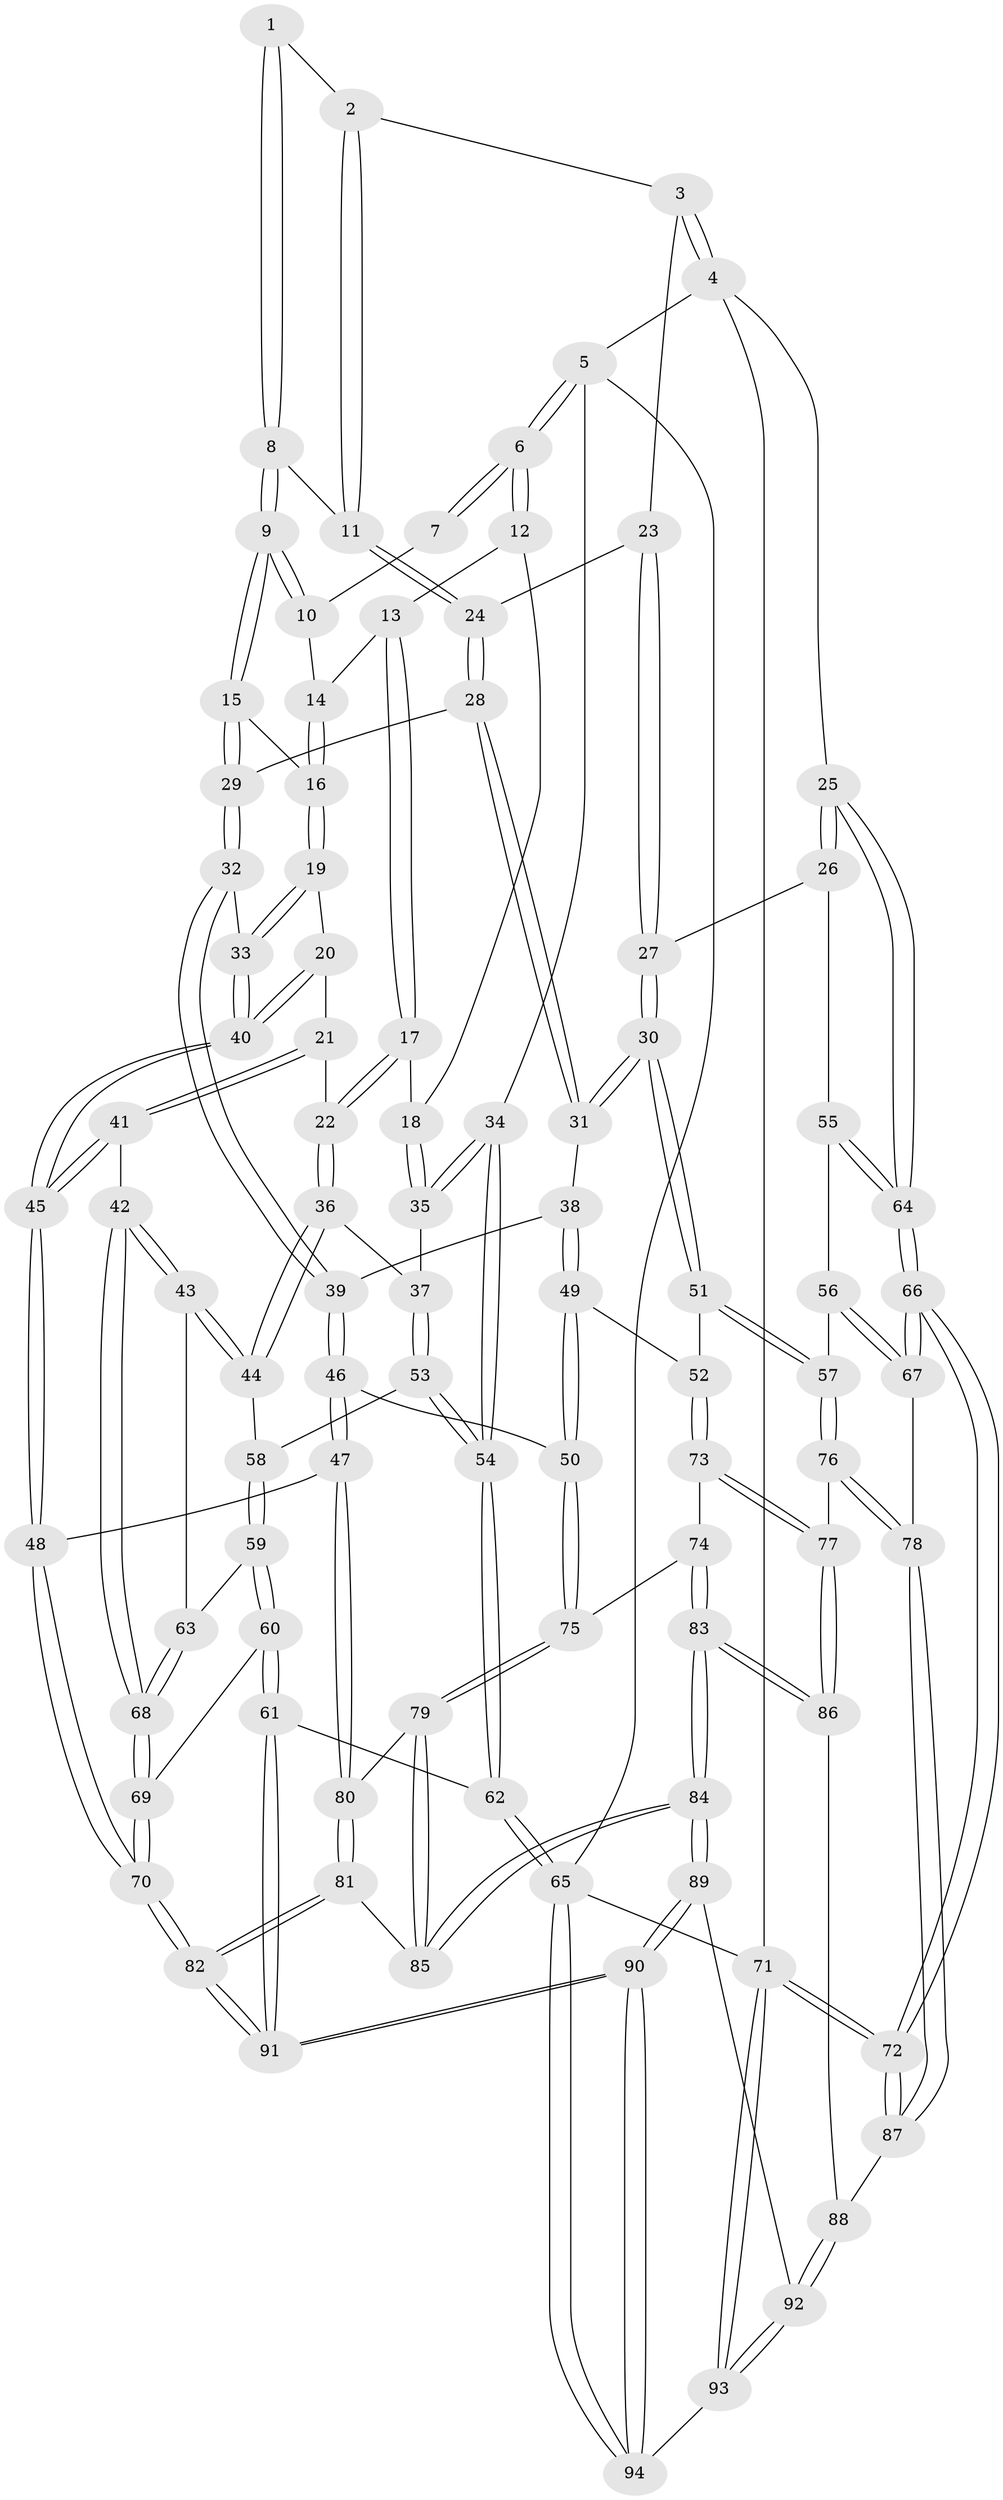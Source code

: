 // coarse degree distribution, {3: 0.3157894736842105, 6: 0.02631578947368421, 5: 0.10526315789473684, 4: 0.3684210526315789, 2: 0.18421052631578946}
// Generated by graph-tools (version 1.1) at 2025/54/03/04/25 22:54:46]
// undirected, 94 vertices, 232 edges
graph export_dot {
  node [color=gray90,style=filled];
  1 [pos="+0.47743757718502783+0"];
  2 [pos="+0.8676976928761726+0"];
  3 [pos="+1+0"];
  4 [pos="+1+0"];
  5 [pos="+0+0"];
  6 [pos="+0+0"];
  7 [pos="+0.386600031733567+0"];
  8 [pos="+0.5035253438323798+0"];
  9 [pos="+0.4313215332424318+0.14173118281982483"];
  10 [pos="+0.26557747355442857+0.06698449247821674"];
  11 [pos="+0.6586297699500936+0.13729098100163745"];
  12 [pos="+0.19045304724520676+0.08218903221760496"];
  13 [pos="+0.22959834436660437+0.09447056723648843"];
  14 [pos="+0.23627079188899955+0.09152643261517858"];
  15 [pos="+0.4226672540709213+0.20691149019813235"];
  16 [pos="+0.38680558046061075+0.23001832705238662"];
  17 [pos="+0.21550104817806218+0.2422001976082919"];
  18 [pos="+0.039820539725651645+0.2151538387272058"];
  19 [pos="+0.3702120614339591+0.2465242169698325"];
  20 [pos="+0.320521170793391+0.28715088112920234"];
  21 [pos="+0.302815934859562+0.29192323589956415"];
  22 [pos="+0.2586011605913847+0.2868209045618611"];
  23 [pos="+0.8590919614386934+0.10402821994648581"];
  24 [pos="+0.6623573887595059+0.1436056476791093"];
  25 [pos="+1+0.32783216634865137"];
  26 [pos="+1+0.3453433931811195"];
  27 [pos="+0.8822741545012418+0.30127800588254433"];
  28 [pos="+0.6424746885011304+0.25238998003464386"];
  29 [pos="+0.5098833854667154+0.25590315455886165"];
  30 [pos="+0.735666531188948+0.36342383157858904"];
  31 [pos="+0.7043769628766194+0.3450804500244635"];
  32 [pos="+0.49114080375629066+0.39245688919907373"];
  33 [pos="+0.4762728255092506+0.3931856250350312"];
  34 [pos="+0+0.19612410914355377"];
  35 [pos="+0+0.2366868426378426"];
  36 [pos="+0.13901995016593818+0.4253243389915688"];
  37 [pos="+0+0.29827809215986983"];
  38 [pos="+0.5470701078867422+0.42496284781576044"];
  39 [pos="+0.5225184673641969+0.42048341897945324"];
  40 [pos="+0.41100146974672763+0.40792097596571025"];
  41 [pos="+0.30045696399572897+0.533533021003818"];
  42 [pos="+0.2607190724712203+0.528375201462131"];
  43 [pos="+0.2193254744737428+0.5093758901310197"];
  44 [pos="+0.14740112079110282+0.45664352801889496"];
  45 [pos="+0.34515213336228506+0.556792567430586"];
  46 [pos="+0.42705520945547315+0.5727936637343033"];
  47 [pos="+0.37445714811129854+0.5776550567711551"];
  48 [pos="+0.35776008151675925+0.572016162977105"];
  49 [pos="+0.5887740374619326+0.5532773183713965"];
  50 [pos="+0.4921583146666912+0.5892789481433106"];
  51 [pos="+0.7444136498750752+0.5084834411233091"];
  52 [pos="+0.6510533984685206+0.5664634958999274"];
  53 [pos="+0.03330628713595978+0.5152020621803419"];
  54 [pos="+0+0.6652848235226921"];
  55 [pos="+0.9247925319281439+0.5062825867638995"];
  56 [pos="+0.9141793766234726+0.5209275409603733"];
  57 [pos="+0.8006107620833021+0.5527746983256318"];
  58 [pos="+0.10458114823649645+0.49833497366156704"];
  59 [pos="+0.09332185808109592+0.5586537163802449"];
  60 [pos="+0+0.743377690787895"];
  61 [pos="+0+0.7574815592253222"];
  62 [pos="+0+0.7581819823498828"];
  63 [pos="+0.1322318212156561+0.6084937201724132"];
  64 [pos="+1+0.5988908973588254"];
  65 [pos="+0+1"];
  66 [pos="+1+0.6429634857645049"];
  67 [pos="+1+0.6439775458642593"];
  68 [pos="+0.1279321335829774+0.7220084257295301"];
  69 [pos="+0.11633266714084521+0.7557532225929018"];
  70 [pos="+0.21958458031935327+0.8133674107097546"];
  71 [pos="+1+1"];
  72 [pos="+1+1"];
  73 [pos="+0.6474463513632432+0.6424007906447398"];
  74 [pos="+0.6128704764078183+0.7064172410208629"];
  75 [pos="+0.5357676479928474+0.6868504229515487"];
  76 [pos="+0.8277470473138352+0.6677426273841819"];
  77 [pos="+0.7669987551991716+0.7075495438054612"];
  78 [pos="+0.8911689464650746+0.7075216554102659"];
  79 [pos="+0.48104618629798424+0.7494647549692286"];
  80 [pos="+0.3864496386798829+0.6117767298991865"];
  81 [pos="+0.39831682774584176+0.8282170183813684"];
  82 [pos="+0.3060162106274638+0.9472037962107572"];
  83 [pos="+0.6515947494812878+0.8286676064340237"];
  84 [pos="+0.6394140526646696+0.8392007515485999"];
  85 [pos="+0.476570119812925+0.7699356051212203"];
  86 [pos="+0.6928127890612694+0.8240761612292901"];
  87 [pos="+0.9104052174100206+0.847490265917265"];
  88 [pos="+0.7702441636370106+0.8641306392713478"];
  89 [pos="+0.6215343788752759+0.8738292067675194"];
  90 [pos="+0.3319055243564615+1"];
  91 [pos="+0.323106369772436+1"];
  92 [pos="+0.7728528676318994+1"];
  93 [pos="+0.8131134681783294+1"];
  94 [pos="+0.3241022377813774+1"];
  1 -- 2;
  1 -- 8;
  1 -- 8;
  2 -- 3;
  2 -- 11;
  2 -- 11;
  3 -- 4;
  3 -- 4;
  3 -- 23;
  4 -- 5;
  4 -- 25;
  4 -- 71;
  5 -- 6;
  5 -- 6;
  5 -- 34;
  5 -- 65;
  6 -- 7;
  6 -- 7;
  6 -- 12;
  6 -- 12;
  7 -- 10;
  8 -- 9;
  8 -- 9;
  8 -- 11;
  9 -- 10;
  9 -- 10;
  9 -- 15;
  9 -- 15;
  10 -- 14;
  11 -- 24;
  11 -- 24;
  12 -- 13;
  12 -- 18;
  13 -- 14;
  13 -- 17;
  13 -- 17;
  14 -- 16;
  14 -- 16;
  15 -- 16;
  15 -- 29;
  15 -- 29;
  16 -- 19;
  16 -- 19;
  17 -- 18;
  17 -- 22;
  17 -- 22;
  18 -- 35;
  18 -- 35;
  19 -- 20;
  19 -- 33;
  19 -- 33;
  20 -- 21;
  20 -- 40;
  20 -- 40;
  21 -- 22;
  21 -- 41;
  21 -- 41;
  22 -- 36;
  22 -- 36;
  23 -- 24;
  23 -- 27;
  23 -- 27;
  24 -- 28;
  24 -- 28;
  25 -- 26;
  25 -- 26;
  25 -- 64;
  25 -- 64;
  26 -- 27;
  26 -- 55;
  27 -- 30;
  27 -- 30;
  28 -- 29;
  28 -- 31;
  28 -- 31;
  29 -- 32;
  29 -- 32;
  30 -- 31;
  30 -- 31;
  30 -- 51;
  30 -- 51;
  31 -- 38;
  32 -- 33;
  32 -- 39;
  32 -- 39;
  33 -- 40;
  33 -- 40;
  34 -- 35;
  34 -- 35;
  34 -- 54;
  34 -- 54;
  35 -- 37;
  36 -- 37;
  36 -- 44;
  36 -- 44;
  37 -- 53;
  37 -- 53;
  38 -- 39;
  38 -- 49;
  38 -- 49;
  39 -- 46;
  39 -- 46;
  40 -- 45;
  40 -- 45;
  41 -- 42;
  41 -- 45;
  41 -- 45;
  42 -- 43;
  42 -- 43;
  42 -- 68;
  42 -- 68;
  43 -- 44;
  43 -- 44;
  43 -- 63;
  44 -- 58;
  45 -- 48;
  45 -- 48;
  46 -- 47;
  46 -- 47;
  46 -- 50;
  47 -- 48;
  47 -- 80;
  47 -- 80;
  48 -- 70;
  48 -- 70;
  49 -- 50;
  49 -- 50;
  49 -- 52;
  50 -- 75;
  50 -- 75;
  51 -- 52;
  51 -- 57;
  51 -- 57;
  52 -- 73;
  52 -- 73;
  53 -- 54;
  53 -- 54;
  53 -- 58;
  54 -- 62;
  54 -- 62;
  55 -- 56;
  55 -- 64;
  55 -- 64;
  56 -- 57;
  56 -- 67;
  56 -- 67;
  57 -- 76;
  57 -- 76;
  58 -- 59;
  58 -- 59;
  59 -- 60;
  59 -- 60;
  59 -- 63;
  60 -- 61;
  60 -- 61;
  60 -- 69;
  61 -- 62;
  61 -- 91;
  61 -- 91;
  62 -- 65;
  62 -- 65;
  63 -- 68;
  63 -- 68;
  64 -- 66;
  64 -- 66;
  65 -- 94;
  65 -- 94;
  65 -- 71;
  66 -- 67;
  66 -- 67;
  66 -- 72;
  66 -- 72;
  67 -- 78;
  68 -- 69;
  68 -- 69;
  69 -- 70;
  69 -- 70;
  70 -- 82;
  70 -- 82;
  71 -- 72;
  71 -- 72;
  71 -- 93;
  71 -- 93;
  72 -- 87;
  72 -- 87;
  73 -- 74;
  73 -- 77;
  73 -- 77;
  74 -- 75;
  74 -- 83;
  74 -- 83;
  75 -- 79;
  75 -- 79;
  76 -- 77;
  76 -- 78;
  76 -- 78;
  77 -- 86;
  77 -- 86;
  78 -- 87;
  78 -- 87;
  79 -- 80;
  79 -- 85;
  79 -- 85;
  80 -- 81;
  80 -- 81;
  81 -- 82;
  81 -- 82;
  81 -- 85;
  82 -- 91;
  82 -- 91;
  83 -- 84;
  83 -- 84;
  83 -- 86;
  83 -- 86;
  84 -- 85;
  84 -- 85;
  84 -- 89;
  84 -- 89;
  86 -- 88;
  87 -- 88;
  88 -- 92;
  88 -- 92;
  89 -- 90;
  89 -- 90;
  89 -- 92;
  90 -- 91;
  90 -- 91;
  90 -- 94;
  90 -- 94;
  92 -- 93;
  92 -- 93;
  93 -- 94;
}
